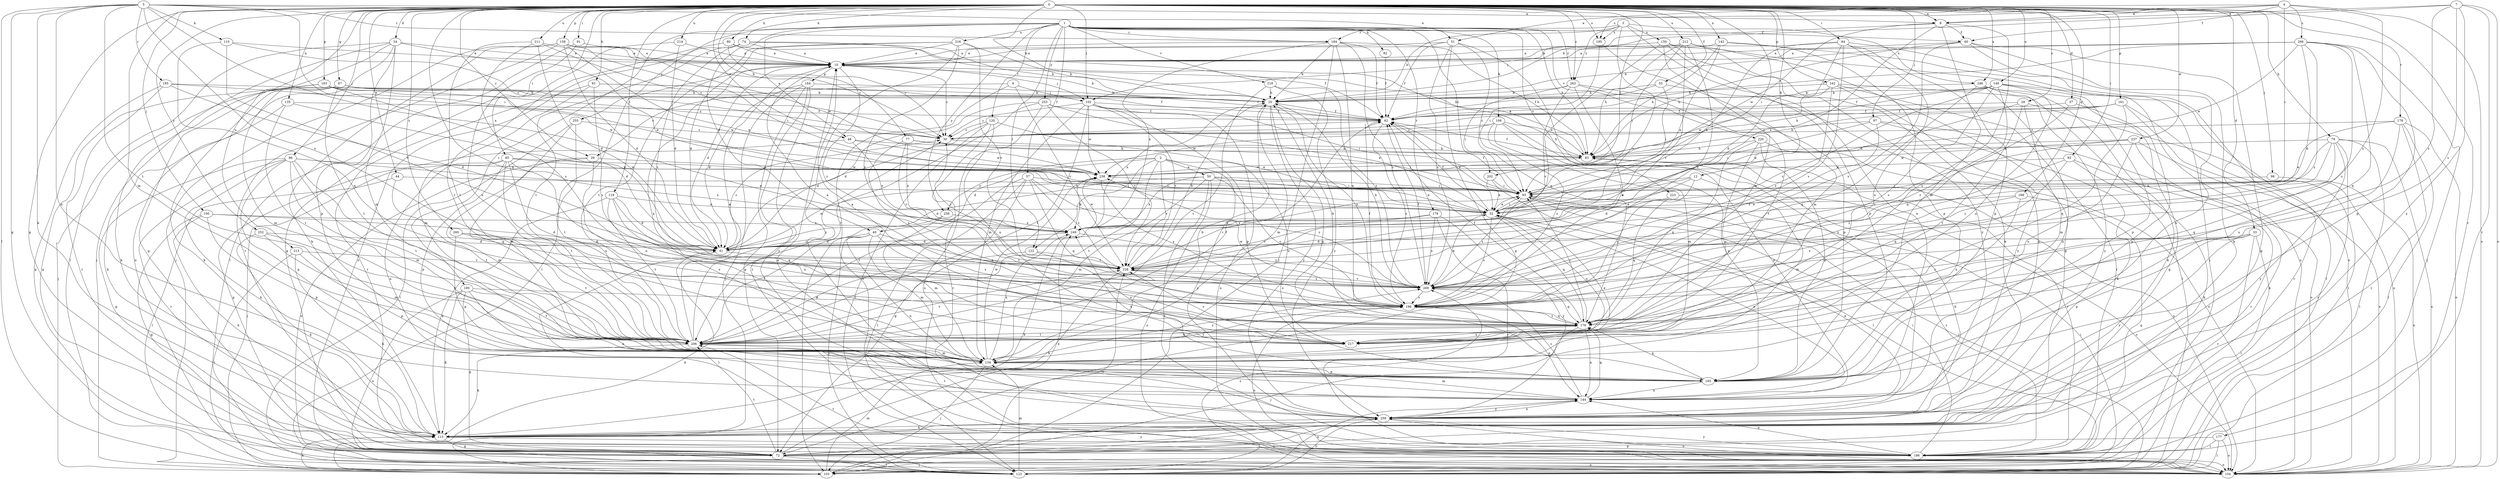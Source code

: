strict digraph  {
0;
1;
2;
3;
4;
5;
6;
7;
8;
10;
12;
20;
28;
29;
30;
33;
34;
37;
40;
41;
44;
48;
50;
51;
52;
53;
57;
60;
62;
67;
72;
74;
77;
79;
80;
81;
82;
83;
84;
85;
91;
92;
93;
96;
97;
98;
100;
102;
103;
106;
110;
113;
119;
120;
122;
123;
134;
135;
142;
144;
149;
150;
154;
158;
161;
162;
163;
164;
165;
168;
176;
177;
178;
179;
180;
184;
185;
186;
195;
196;
202;
206;
211;
212;
213;
214;
216;
217;
218;
220;
223;
228;
237;
238;
246;
249;
252;
253;
255;
258;
259;
260;
263;
266;
269;
0 -> 8  [label=a];
0 -> 12  [label=b];
0 -> 20  [label=b];
0 -> 28  [label=c];
0 -> 29  [label=c];
0 -> 33  [label=d];
0 -> 34  [label=d];
0 -> 37  [label=d];
0 -> 44  [label=e];
0 -> 48  [label=e];
0 -> 53  [label=f];
0 -> 67  [label=g];
0 -> 72  [label=g];
0 -> 74  [label=h];
0 -> 77  [label=h];
0 -> 79  [label=h];
0 -> 80  [label=h];
0 -> 81  [label=h];
0 -> 84  [label=i];
0 -> 85  [label=i];
0 -> 91  [label=i];
0 -> 92  [label=i];
0 -> 93  [label=i];
0 -> 96  [label=j];
0 -> 97  [label=j];
0 -> 98  [label=j];
0 -> 100  [label=j];
0 -> 102  [label=j];
0 -> 119  [label=l];
0 -> 134  [label=m];
0 -> 135  [label=n];
0 -> 142  [label=n];
0 -> 149  [label=o];
0 -> 158  [label=p];
0 -> 161  [label=p];
0 -> 162  [label=p];
0 -> 163  [label=p];
0 -> 168  [label=q];
0 -> 176  [label=q];
0 -> 177  [label=r];
0 -> 178  [label=r];
0 -> 195  [label=s];
0 -> 202  [label=t];
0 -> 211  [label=u];
0 -> 212  [label=u];
0 -> 213  [label=u];
0 -> 214  [label=u];
0 -> 237  [label=w];
0 -> 246  [label=x];
0 -> 252  [label=y];
0 -> 260  [label=z];
0 -> 263  [label=z];
1 -> 40  [label=d];
1 -> 48  [label=e];
1 -> 57  [label=f];
1 -> 60  [label=f];
1 -> 82  [label=h];
1 -> 83  [label=h];
1 -> 106  [label=k];
1 -> 120  [label=l];
1 -> 122  [label=l];
1 -> 179  [label=r];
1 -> 180  [label=r];
1 -> 184  [label=r];
1 -> 202  [label=t];
1 -> 216  [label=u];
1 -> 218  [label=v];
1 -> 220  [label=v];
1 -> 223  [label=v];
1 -> 253  [label=y];
1 -> 255  [label=y];
1 -> 258  [label=y];
1 -> 263  [label=z];
2 -> 40  [label=d];
2 -> 50  [label=e];
2 -> 122  [label=l];
2 -> 206  [label=t];
2 -> 217  [label=u];
2 -> 228  [label=v];
2 -> 258  [label=y];
2 -> 259  [label=y];
3 -> 20  [label=b];
3 -> 144  [label=n];
3 -> 150  [label=o];
3 -> 184  [label=r];
3 -> 195  [label=s];
3 -> 228  [label=v];
3 -> 246  [label=x];
3 -> 263  [label=z];
4 -> 8  [label=a];
4 -> 51  [label=e];
4 -> 60  [label=f];
4 -> 93  [label=i];
4 -> 154  [label=o];
4 -> 195  [label=s];
4 -> 266  [label=z];
4 -> 269  [label=z];
5 -> 8  [label=a];
5 -> 51  [label=e];
5 -> 72  [label=g];
5 -> 93  [label=i];
5 -> 110  [label=k];
5 -> 113  [label=k];
5 -> 123  [label=l];
5 -> 144  [label=n];
5 -> 184  [label=r];
5 -> 185  [label=r];
5 -> 206  [label=t];
5 -> 249  [label=x];
5 -> 269  [label=z];
6 -> 29  [label=c];
6 -> 102  [label=j];
6 -> 154  [label=o];
6 -> 228  [label=v];
7 -> 8  [label=a];
7 -> 20  [label=b];
7 -> 154  [label=o];
7 -> 186  [label=r];
7 -> 196  [label=s];
7 -> 259  [label=y];
7 -> 269  [label=z];
8 -> 60  [label=f];
8 -> 102  [label=j];
8 -> 134  [label=m];
8 -> 217  [label=u];
8 -> 238  [label=w];
8 -> 249  [label=x];
10 -> 20  [label=b];
10 -> 30  [label=c];
10 -> 41  [label=d];
10 -> 102  [label=j];
10 -> 123  [label=l];
10 -> 164  [label=p];
10 -> 269  [label=z];
12 -> 41  [label=d];
12 -> 52  [label=e];
12 -> 93  [label=i];
12 -> 134  [label=m];
12 -> 196  [label=s];
20 -> 62  [label=f];
20 -> 134  [label=m];
20 -> 165  [label=p];
20 -> 196  [label=s];
20 -> 249  [label=x];
20 -> 259  [label=y];
28 -> 52  [label=e];
28 -> 62  [label=f];
28 -> 134  [label=m];
28 -> 154  [label=o];
28 -> 206  [label=t];
29 -> 134  [label=m];
29 -> 154  [label=o];
29 -> 217  [label=u];
29 -> 238  [label=w];
30 -> 83  [label=h];
33 -> 41  [label=d];
33 -> 123  [label=l];
33 -> 165  [label=p];
33 -> 186  [label=r];
33 -> 196  [label=s];
33 -> 259  [label=y];
34 -> 10  [label=a];
34 -> 52  [label=e];
34 -> 72  [label=g];
34 -> 103  [label=j];
34 -> 123  [label=l];
34 -> 134  [label=m];
34 -> 154  [label=o];
34 -> 165  [label=p];
37 -> 62  [label=f];
37 -> 165  [label=p];
37 -> 269  [label=z];
40 -> 41  [label=d];
40 -> 103  [label=j];
40 -> 123  [label=l];
40 -> 134  [label=m];
40 -> 144  [label=n];
40 -> 196  [label=s];
40 -> 269  [label=z];
41 -> 30  [label=c];
41 -> 123  [label=l];
41 -> 228  [label=v];
41 -> 238  [label=w];
44 -> 93  [label=i];
44 -> 123  [label=l];
44 -> 206  [label=t];
48 -> 72  [label=g];
48 -> 83  [label=h];
48 -> 238  [label=w];
48 -> 249  [label=x];
50 -> 41  [label=d];
50 -> 52  [label=e];
50 -> 93  [label=i];
50 -> 134  [label=m];
50 -> 154  [label=o];
50 -> 186  [label=r];
50 -> 196  [label=s];
50 -> 249  [label=x];
51 -> 10  [label=a];
51 -> 62  [label=f];
51 -> 72  [label=g];
51 -> 176  [label=q];
51 -> 259  [label=y];
51 -> 269  [label=z];
52 -> 62  [label=f];
52 -> 93  [label=i];
52 -> 176  [label=q];
52 -> 196  [label=s];
52 -> 217  [label=u];
52 -> 249  [label=x];
53 -> 20  [label=b];
53 -> 62  [label=f];
53 -> 93  [label=i];
53 -> 144  [label=n];
57 -> 72  [label=g];
57 -> 93  [label=i];
57 -> 123  [label=l];
57 -> 176  [label=q];
57 -> 206  [label=t];
57 -> 228  [label=v];
57 -> 269  [label=z];
60 -> 10  [label=a];
60 -> 72  [label=g];
60 -> 83  [label=h];
60 -> 113  [label=k];
60 -> 144  [label=n];
60 -> 196  [label=s];
62 -> 30  [label=c];
62 -> 52  [label=e];
62 -> 196  [label=s];
67 -> 20  [label=b];
67 -> 62  [label=f];
67 -> 103  [label=j];
67 -> 113  [label=k];
67 -> 134  [label=m];
67 -> 206  [label=t];
72 -> 83  [label=h];
72 -> 123  [label=l];
72 -> 154  [label=o];
72 -> 206  [label=t];
72 -> 249  [label=x];
72 -> 259  [label=y];
74 -> 10  [label=a];
74 -> 20  [label=b];
74 -> 83  [label=h];
74 -> 154  [label=o];
74 -> 206  [label=t];
74 -> 269  [label=z];
77 -> 83  [label=h];
77 -> 93  [label=i];
77 -> 196  [label=s];
77 -> 228  [label=v];
77 -> 249  [label=x];
79 -> 83  [label=h];
79 -> 123  [label=l];
79 -> 154  [label=o];
79 -> 176  [label=q];
79 -> 186  [label=r];
79 -> 249  [label=x];
79 -> 259  [label=y];
79 -> 269  [label=z];
80 -> 10  [label=a];
80 -> 30  [label=c];
80 -> 62  [label=f];
80 -> 206  [label=t];
81 -> 20  [label=b];
81 -> 62  [label=f];
81 -> 134  [label=m];
81 -> 186  [label=r];
81 -> 196  [label=s];
82 -> 62  [label=f];
83 -> 10  [label=a];
83 -> 62  [label=f];
83 -> 154  [label=o];
83 -> 186  [label=r];
83 -> 238  [label=w];
84 -> 10  [label=a];
84 -> 41  [label=d];
84 -> 52  [label=e];
84 -> 154  [label=o];
84 -> 165  [label=p];
84 -> 196  [label=s];
84 -> 217  [label=u];
85 -> 52  [label=e];
85 -> 103  [label=j];
85 -> 144  [label=n];
85 -> 165  [label=p];
85 -> 206  [label=t];
85 -> 217  [label=u];
85 -> 238  [label=w];
85 -> 249  [label=x];
91 -> 10  [label=a];
91 -> 123  [label=l];
91 -> 217  [label=u];
92 -> 113  [label=k];
92 -> 176  [label=q];
92 -> 186  [label=r];
92 -> 238  [label=w];
92 -> 269  [label=z];
93 -> 52  [label=e];
93 -> 62  [label=f];
93 -> 123  [label=l];
93 -> 186  [label=r];
93 -> 269  [label=z];
96 -> 52  [label=e];
96 -> 72  [label=g];
96 -> 113  [label=k];
96 -> 134  [label=m];
96 -> 165  [label=p];
96 -> 176  [label=q];
96 -> 186  [label=r];
96 -> 206  [label=t];
96 -> 238  [label=w];
97 -> 30  [label=c];
97 -> 93  [label=i];
97 -> 113  [label=k];
97 -> 154  [label=o];
97 -> 269  [label=z];
98 -> 93  [label=i];
98 -> 154  [label=o];
100 -> 41  [label=d];
100 -> 72  [label=g];
100 -> 113  [label=k];
100 -> 165  [label=p];
100 -> 249  [label=x];
102 -> 30  [label=c];
102 -> 62  [label=f];
102 -> 93  [label=i];
102 -> 134  [label=m];
102 -> 154  [label=o];
102 -> 165  [label=p];
102 -> 206  [label=t];
102 -> 228  [label=v];
102 -> 238  [label=w];
103 -> 41  [label=d];
103 -> 93  [label=i];
103 -> 113  [label=k];
103 -> 134  [label=m];
103 -> 228  [label=v];
106 -> 30  [label=c];
106 -> 83  [label=h];
106 -> 134  [label=m];
106 -> 144  [label=n];
106 -> 165  [label=p];
106 -> 196  [label=s];
106 -> 238  [label=w];
110 -> 10  [label=a];
110 -> 30  [label=c];
110 -> 176  [label=q];
110 -> 228  [label=v];
113 -> 72  [label=g];
113 -> 186  [label=r];
119 -> 41  [label=d];
119 -> 52  [label=e];
119 -> 113  [label=k];
119 -> 176  [label=q];
119 -> 206  [label=t];
119 -> 217  [label=u];
120 -> 30  [label=c];
120 -> 41  [label=d];
120 -> 52  [label=e];
120 -> 123  [label=l];
120 -> 186  [label=r];
120 -> 217  [label=u];
122 -> 206  [label=t];
122 -> 217  [label=u];
122 -> 228  [label=v];
123 -> 134  [label=m];
123 -> 144  [label=n];
123 -> 259  [label=y];
123 -> 269  [label=z];
134 -> 10  [label=a];
134 -> 20  [label=b];
134 -> 52  [label=e];
134 -> 103  [label=j];
134 -> 165  [label=p];
134 -> 196  [label=s];
134 -> 238  [label=w];
134 -> 249  [label=x];
134 -> 269  [label=z];
135 -> 41  [label=d];
135 -> 62  [label=f];
135 -> 113  [label=k];
135 -> 206  [label=t];
142 -> 10  [label=a];
142 -> 52  [label=e];
142 -> 83  [label=h];
142 -> 103  [label=j];
142 -> 165  [label=p];
144 -> 52  [label=e];
144 -> 134  [label=m];
144 -> 176  [label=q];
144 -> 259  [label=y];
144 -> 269  [label=z];
149 -> 20  [label=b];
149 -> 62  [label=f];
149 -> 83  [label=h];
149 -> 123  [label=l];
149 -> 165  [label=p];
149 -> 176  [label=q];
149 -> 196  [label=s];
149 -> 217  [label=u];
149 -> 228  [label=v];
150 -> 10  [label=a];
150 -> 52  [label=e];
150 -> 154  [label=o];
150 -> 165  [label=p];
150 -> 176  [label=q];
150 -> 259  [label=y];
154 -> 206  [label=t];
158 -> 10  [label=a];
158 -> 30  [label=c];
158 -> 41  [label=d];
158 -> 52  [label=e];
158 -> 93  [label=i];
158 -> 103  [label=j];
158 -> 113  [label=k];
158 -> 186  [label=r];
158 -> 238  [label=w];
161 -> 30  [label=c];
161 -> 62  [label=f];
161 -> 83  [label=h];
161 -> 123  [label=l];
161 -> 176  [label=q];
161 -> 186  [label=r];
162 -> 20  [label=b];
162 -> 123  [label=l];
162 -> 186  [label=r];
162 -> 238  [label=w];
162 -> 259  [label=y];
162 -> 269  [label=z];
163 -> 20  [label=b];
163 -> 30  [label=c];
163 -> 41  [label=d];
163 -> 72  [label=g];
163 -> 113  [label=k];
163 -> 238  [label=w];
164 -> 20  [label=b];
164 -> 41  [label=d];
164 -> 72  [label=g];
164 -> 103  [label=j];
164 -> 186  [label=r];
164 -> 259  [label=y];
165 -> 144  [label=n];
165 -> 176  [label=q];
165 -> 249  [label=x];
168 -> 52  [label=e];
168 -> 72  [label=g];
168 -> 196  [label=s];
168 -> 217  [label=u];
176 -> 10  [label=a];
176 -> 20  [label=b];
176 -> 62  [label=f];
176 -> 93  [label=i];
176 -> 103  [label=j];
176 -> 144  [label=n];
176 -> 196  [label=s];
176 -> 206  [label=t];
176 -> 217  [label=u];
177 -> 72  [label=g];
177 -> 123  [label=l];
177 -> 154  [label=o];
177 -> 186  [label=r];
178 -> 30  [label=c];
178 -> 52  [label=e];
178 -> 123  [label=l];
178 -> 154  [label=o];
178 -> 186  [label=r];
178 -> 217  [label=u];
179 -> 186  [label=r];
179 -> 228  [label=v];
179 -> 249  [label=x];
179 -> 259  [label=y];
179 -> 269  [label=z];
180 -> 72  [label=g];
180 -> 113  [label=k];
180 -> 144  [label=n];
180 -> 154  [label=o];
180 -> 196  [label=s];
180 -> 206  [label=t];
184 -> 10  [label=a];
184 -> 20  [label=b];
184 -> 62  [label=f];
184 -> 83  [label=h];
184 -> 103  [label=j];
184 -> 176  [label=q];
184 -> 249  [label=x];
184 -> 269  [label=z];
185 -> 20  [label=b];
185 -> 41  [label=d];
185 -> 72  [label=g];
185 -> 186  [label=r];
185 -> 238  [label=w];
186 -> 10  [label=a];
186 -> 93  [label=i];
186 -> 103  [label=j];
186 -> 144  [label=n];
186 -> 154  [label=o];
186 -> 259  [label=y];
195 -> 93  [label=i];
195 -> 134  [label=m];
196 -> 62  [label=f];
196 -> 144  [label=n];
196 -> 154  [label=o];
196 -> 176  [label=q];
196 -> 238  [label=w];
202 -> 52  [label=e];
202 -> 93  [label=i];
202 -> 123  [label=l];
206 -> 10  [label=a];
206 -> 30  [label=c];
206 -> 62  [label=f];
206 -> 113  [label=k];
206 -> 134  [label=m];
206 -> 176  [label=q];
206 -> 228  [label=v];
211 -> 10  [label=a];
211 -> 30  [label=c];
211 -> 41  [label=d];
211 -> 196  [label=s];
211 -> 206  [label=t];
212 -> 10  [label=a];
212 -> 72  [label=g];
212 -> 83  [label=h];
212 -> 93  [label=i];
212 -> 113  [label=k];
212 -> 228  [label=v];
212 -> 269  [label=z];
213 -> 113  [label=k];
213 -> 123  [label=l];
213 -> 165  [label=p];
213 -> 228  [label=v];
214 -> 10  [label=a];
214 -> 41  [label=d];
214 -> 72  [label=g];
216 -> 10  [label=a];
216 -> 20  [label=b];
216 -> 41  [label=d];
216 -> 206  [label=t];
216 -> 228  [label=v];
216 -> 259  [label=y];
216 -> 269  [label=z];
217 -> 10  [label=a];
217 -> 228  [label=v];
218 -> 20  [label=b];
218 -> 206  [label=t];
218 -> 259  [label=y];
218 -> 269  [label=z];
220 -> 83  [label=h];
220 -> 154  [label=o];
220 -> 165  [label=p];
220 -> 176  [label=q];
220 -> 217  [label=u];
223 -> 52  [label=e];
223 -> 154  [label=o];
223 -> 176  [label=q];
228 -> 20  [label=b];
228 -> 30  [label=c];
228 -> 93  [label=i];
228 -> 113  [label=k];
228 -> 196  [label=s];
228 -> 269  [label=z];
237 -> 83  [label=h];
237 -> 113  [label=k];
237 -> 154  [label=o];
237 -> 217  [label=u];
237 -> 228  [label=v];
237 -> 238  [label=w];
238 -> 93  [label=i];
238 -> 196  [label=s];
238 -> 249  [label=x];
246 -> 20  [label=b];
246 -> 72  [label=g];
246 -> 113  [label=k];
246 -> 144  [label=n];
246 -> 176  [label=q];
246 -> 259  [label=y];
249 -> 41  [label=d];
249 -> 113  [label=k];
249 -> 238  [label=w];
249 -> 269  [label=z];
252 -> 41  [label=d];
252 -> 113  [label=k];
252 -> 134  [label=m];
252 -> 206  [label=t];
253 -> 41  [label=d];
253 -> 52  [label=e];
253 -> 62  [label=f];
253 -> 154  [label=o];
253 -> 206  [label=t];
253 -> 228  [label=v];
255 -> 30  [label=c];
255 -> 123  [label=l];
255 -> 134  [label=m];
255 -> 206  [label=t];
258 -> 134  [label=m];
258 -> 206  [label=t];
258 -> 249  [label=x];
259 -> 52  [label=e];
259 -> 113  [label=k];
259 -> 144  [label=n];
259 -> 154  [label=o];
259 -> 206  [label=t];
260 -> 41  [label=d];
260 -> 165  [label=p];
260 -> 196  [label=s];
260 -> 206  [label=t];
263 -> 20  [label=b];
263 -> 93  [label=i];
263 -> 165  [label=p];
263 -> 196  [label=s];
263 -> 206  [label=t];
263 -> 228  [label=v];
266 -> 10  [label=a];
266 -> 20  [label=b];
266 -> 41  [label=d];
266 -> 62  [label=f];
266 -> 103  [label=j];
266 -> 165  [label=p];
266 -> 176  [label=q];
266 -> 196  [label=s];
266 -> 238  [label=w];
266 -> 269  [label=z];
269 -> 20  [label=b];
269 -> 52  [label=e];
269 -> 62  [label=f];
269 -> 176  [label=q];
269 -> 196  [label=s];
269 -> 228  [label=v];
}
